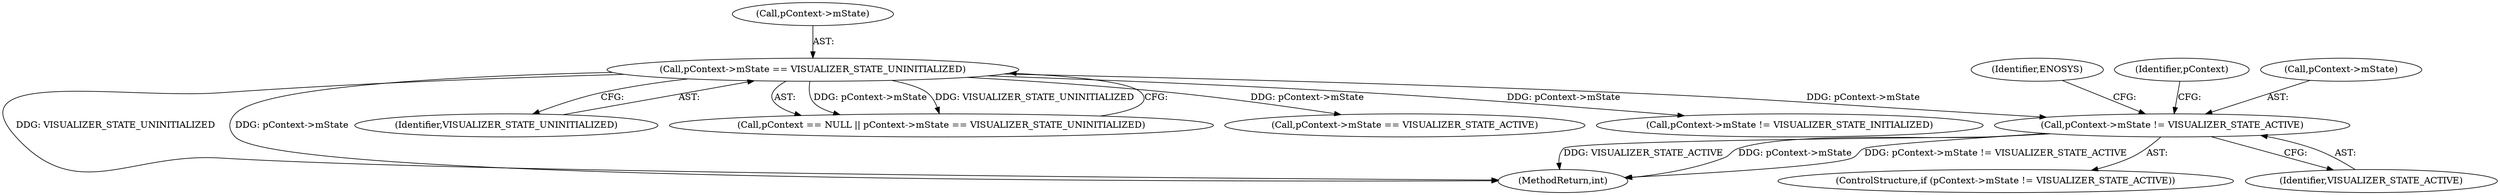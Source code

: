digraph "0_Android_aeea52da00d210587fb3ed895de3d5f2e0264c88_11@pointer" {
"1000272" [label="(Call,pContext->mState != VISUALIZER_STATE_ACTIVE)"];
"1000122" [label="(Call,pContext->mState == VISUALIZER_STATE_UNINITIALIZED)"];
"1000280" [label="(Identifier,ENOSYS)"];
"1000633" [label="(Call,pContext->mState == VISUALIZER_STATE_ACTIVE)"];
"1000276" [label="(Identifier,VISUALIZER_STATE_ACTIVE)"];
"1000233" [label="(Call,pContext->mState != VISUALIZER_STATE_INITIALIZED)"];
"1000272" [label="(Call,pContext->mState != VISUALIZER_STATE_ACTIVE)"];
"1000996" [label="(MethodReturn,int)"];
"1000122" [label="(Call,pContext->mState == VISUALIZER_STATE_UNINITIALIZED)"];
"1000126" [label="(Identifier,VISUALIZER_STATE_UNINITIALIZED)"];
"1000271" [label="(ControlStructure,if (pContext->mState != VISUALIZER_STATE_ACTIVE))"];
"1000123" [label="(Call,pContext->mState)"];
"1000283" [label="(Identifier,pContext)"];
"1000118" [label="(Call,pContext == NULL || pContext->mState == VISUALIZER_STATE_UNINITIALIZED)"];
"1000273" [label="(Call,pContext->mState)"];
"1000272" -> "1000271"  [label="AST: "];
"1000272" -> "1000276"  [label="CFG: "];
"1000273" -> "1000272"  [label="AST: "];
"1000276" -> "1000272"  [label="AST: "];
"1000280" -> "1000272"  [label="CFG: "];
"1000283" -> "1000272"  [label="CFG: "];
"1000272" -> "1000996"  [label="DDG: VISUALIZER_STATE_ACTIVE"];
"1000272" -> "1000996"  [label="DDG: pContext->mState"];
"1000272" -> "1000996"  [label="DDG: pContext->mState != VISUALIZER_STATE_ACTIVE"];
"1000122" -> "1000272"  [label="DDG: pContext->mState"];
"1000122" -> "1000118"  [label="AST: "];
"1000122" -> "1000126"  [label="CFG: "];
"1000123" -> "1000122"  [label="AST: "];
"1000126" -> "1000122"  [label="AST: "];
"1000118" -> "1000122"  [label="CFG: "];
"1000122" -> "1000996"  [label="DDG: VISUALIZER_STATE_UNINITIALIZED"];
"1000122" -> "1000996"  [label="DDG: pContext->mState"];
"1000122" -> "1000118"  [label="DDG: pContext->mState"];
"1000122" -> "1000118"  [label="DDG: VISUALIZER_STATE_UNINITIALIZED"];
"1000122" -> "1000233"  [label="DDG: pContext->mState"];
"1000122" -> "1000633"  [label="DDG: pContext->mState"];
}
